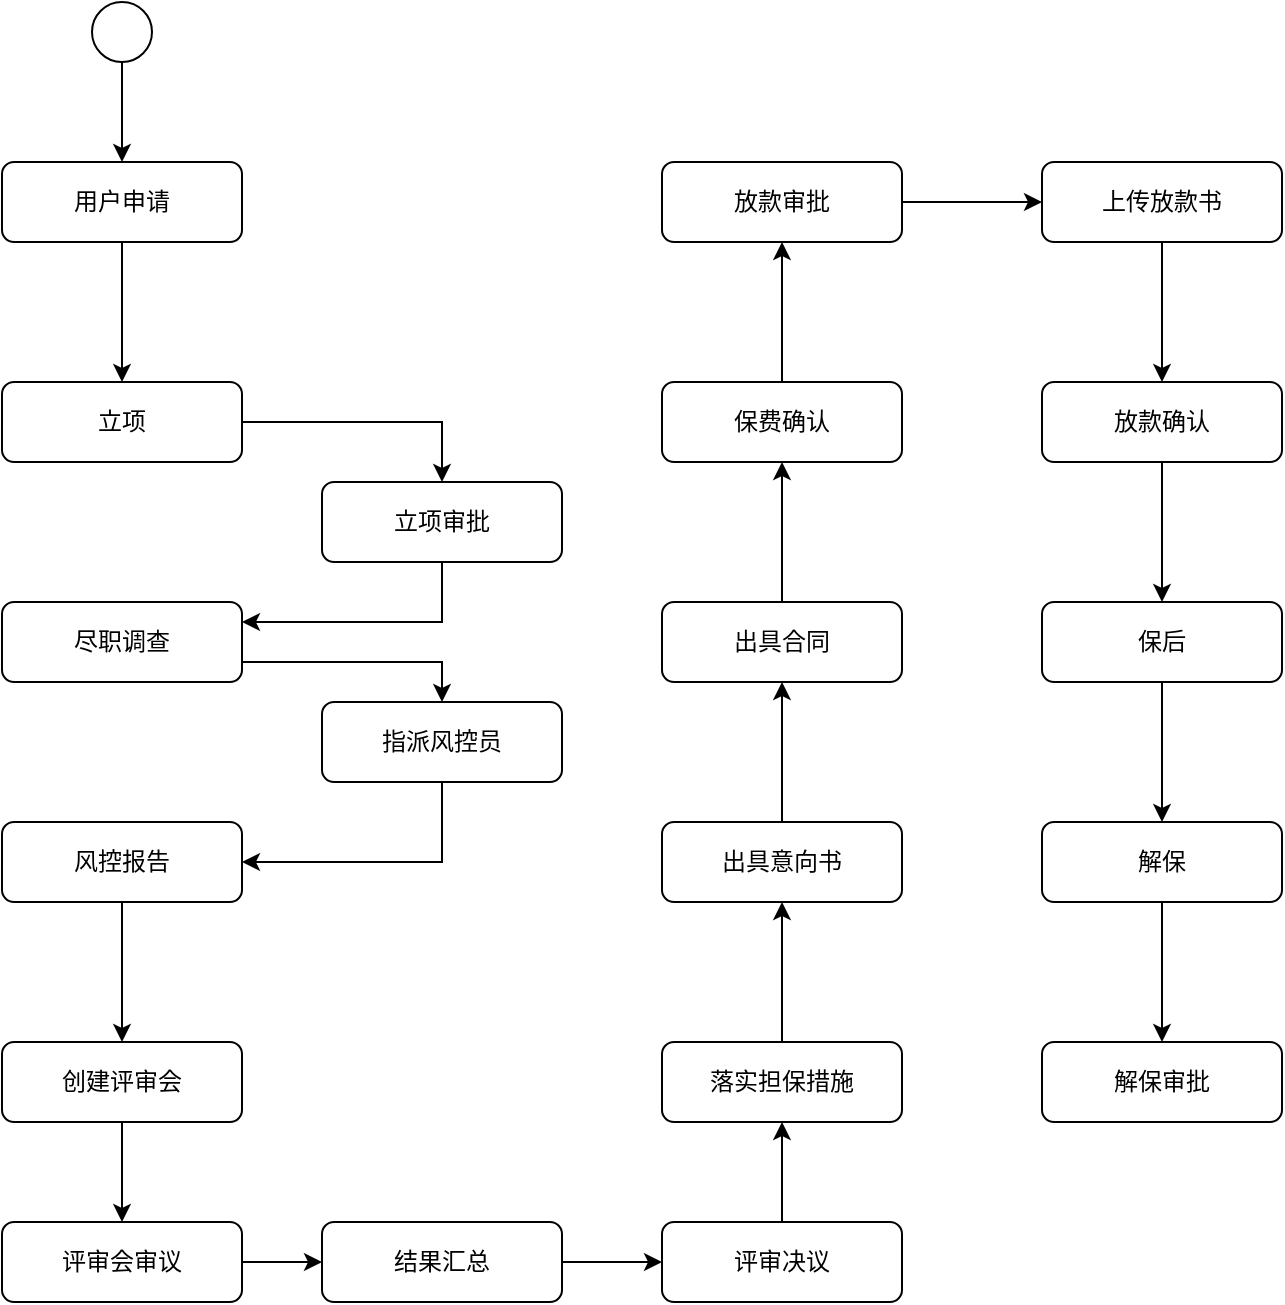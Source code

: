 <mxfile version="20.8.20" type="github">
  <diagram id="C5RBs43oDa-KdzZeNtuy" name="Page-1">
    <mxGraphModel dx="794" dy="418" grid="1" gridSize="10" guides="1" tooltips="1" connect="1" arrows="1" fold="1" page="1" pageScale="1" pageWidth="827" pageHeight="1169" math="0" shadow="0">
      <root>
        <mxCell id="WIyWlLk6GJQsqaUBKTNV-0" />
        <mxCell id="WIyWlLk6GJQsqaUBKTNV-1" parent="WIyWlLk6GJQsqaUBKTNV-0" />
        <mxCell id="7_4kU2Y22jmf8Yd3G_7t-3" value="" style="edgeStyle=orthogonalEdgeStyle;rounded=0;orthogonalLoop=1;jettySize=auto;html=1;" edge="1" parent="WIyWlLk6GJQsqaUBKTNV-1" source="WIyWlLk6GJQsqaUBKTNV-3" target="7_4kU2Y22jmf8Yd3G_7t-2">
          <mxGeometry relative="1" as="geometry" />
        </mxCell>
        <mxCell id="WIyWlLk6GJQsqaUBKTNV-3" value="用户申请" style="rounded=1;whiteSpace=wrap;html=1;fontSize=12;glass=0;strokeWidth=1;shadow=0;" parent="WIyWlLk6GJQsqaUBKTNV-1" vertex="1">
          <mxGeometry x="160" y="120" width="120" height="40" as="geometry" />
        </mxCell>
        <mxCell id="7_4kU2Y22jmf8Yd3G_7t-1" value="" style="edgeStyle=orthogonalEdgeStyle;rounded=0;orthogonalLoop=1;jettySize=auto;html=1;" edge="1" parent="WIyWlLk6GJQsqaUBKTNV-1" source="7_4kU2Y22jmf8Yd3G_7t-0" target="WIyWlLk6GJQsqaUBKTNV-3">
          <mxGeometry relative="1" as="geometry" />
        </mxCell>
        <mxCell id="7_4kU2Y22jmf8Yd3G_7t-0" value="" style="ellipse;whiteSpace=wrap;html=1;aspect=fixed;" vertex="1" parent="WIyWlLk6GJQsqaUBKTNV-1">
          <mxGeometry x="205" y="40" width="30" height="30" as="geometry" />
        </mxCell>
        <mxCell id="7_4kU2Y22jmf8Yd3G_7t-11" value="" style="edgeStyle=orthogonalEdgeStyle;rounded=0;orthogonalLoop=1;jettySize=auto;html=1;" edge="1" parent="WIyWlLk6GJQsqaUBKTNV-1" source="7_4kU2Y22jmf8Yd3G_7t-2" target="7_4kU2Y22jmf8Yd3G_7t-10">
          <mxGeometry relative="1" as="geometry" />
        </mxCell>
        <mxCell id="7_4kU2Y22jmf8Yd3G_7t-2" value="立项" style="rounded=1;whiteSpace=wrap;html=1;fontSize=12;glass=0;strokeWidth=1;shadow=0;" vertex="1" parent="WIyWlLk6GJQsqaUBKTNV-1">
          <mxGeometry x="160" y="230" width="120" height="40" as="geometry" />
        </mxCell>
        <mxCell id="7_4kU2Y22jmf8Yd3G_7t-16" style="edgeStyle=orthogonalEdgeStyle;rounded=0;orthogonalLoop=1;jettySize=auto;html=1;exitX=1;exitY=0.75;exitDx=0;exitDy=0;entryX=0.5;entryY=0;entryDx=0;entryDy=0;" edge="1" parent="WIyWlLk6GJQsqaUBKTNV-1" source="7_4kU2Y22jmf8Yd3G_7t-4" target="7_4kU2Y22jmf8Yd3G_7t-15">
          <mxGeometry relative="1" as="geometry" />
        </mxCell>
        <mxCell id="7_4kU2Y22jmf8Yd3G_7t-4" value="尽职调查" style="rounded=1;whiteSpace=wrap;html=1;fontSize=12;glass=0;strokeWidth=1;shadow=0;" vertex="1" parent="WIyWlLk6GJQsqaUBKTNV-1">
          <mxGeometry x="160" y="340" width="120" height="40" as="geometry" />
        </mxCell>
        <mxCell id="7_4kU2Y22jmf8Yd3G_7t-9" value="" style="edgeStyle=orthogonalEdgeStyle;rounded=0;orthogonalLoop=1;jettySize=auto;html=1;" edge="1" parent="WIyWlLk6GJQsqaUBKTNV-1" source="7_4kU2Y22jmf8Yd3G_7t-6" target="7_4kU2Y22jmf8Yd3G_7t-8">
          <mxGeometry relative="1" as="geometry" />
        </mxCell>
        <mxCell id="7_4kU2Y22jmf8Yd3G_7t-6" value="风控报告" style="rounded=1;whiteSpace=wrap;html=1;fontSize=12;glass=0;strokeWidth=1;shadow=0;" vertex="1" parent="WIyWlLk6GJQsqaUBKTNV-1">
          <mxGeometry x="160" y="450" width="120" height="40" as="geometry" />
        </mxCell>
        <mxCell id="7_4kU2Y22jmf8Yd3G_7t-19" value="" style="edgeStyle=orthogonalEdgeStyle;rounded=0;orthogonalLoop=1;jettySize=auto;html=1;" edge="1" parent="WIyWlLk6GJQsqaUBKTNV-1" source="7_4kU2Y22jmf8Yd3G_7t-8" target="7_4kU2Y22jmf8Yd3G_7t-18">
          <mxGeometry relative="1" as="geometry" />
        </mxCell>
        <mxCell id="7_4kU2Y22jmf8Yd3G_7t-8" value="创建评审会" style="rounded=1;whiteSpace=wrap;html=1;fontSize=12;glass=0;strokeWidth=1;shadow=0;" vertex="1" parent="WIyWlLk6GJQsqaUBKTNV-1">
          <mxGeometry x="160" y="560" width="120" height="40" as="geometry" />
        </mxCell>
        <mxCell id="7_4kU2Y22jmf8Yd3G_7t-14" style="edgeStyle=orthogonalEdgeStyle;rounded=0;orthogonalLoop=1;jettySize=auto;html=1;entryX=1;entryY=0.25;entryDx=0;entryDy=0;exitX=0.5;exitY=1;exitDx=0;exitDy=0;" edge="1" parent="WIyWlLk6GJQsqaUBKTNV-1" source="7_4kU2Y22jmf8Yd3G_7t-10" target="7_4kU2Y22jmf8Yd3G_7t-4">
          <mxGeometry relative="1" as="geometry" />
        </mxCell>
        <mxCell id="7_4kU2Y22jmf8Yd3G_7t-10" value="立项审批" style="rounded=1;whiteSpace=wrap;html=1;fontSize=12;glass=0;strokeWidth=1;shadow=0;" vertex="1" parent="WIyWlLk6GJQsqaUBKTNV-1">
          <mxGeometry x="320" y="280" width="120" height="40" as="geometry" />
        </mxCell>
        <mxCell id="7_4kU2Y22jmf8Yd3G_7t-17" style="edgeStyle=orthogonalEdgeStyle;rounded=0;orthogonalLoop=1;jettySize=auto;html=1;exitX=0.5;exitY=1;exitDx=0;exitDy=0;entryX=1;entryY=0.5;entryDx=0;entryDy=0;" edge="1" parent="WIyWlLk6GJQsqaUBKTNV-1" source="7_4kU2Y22jmf8Yd3G_7t-15" target="7_4kU2Y22jmf8Yd3G_7t-6">
          <mxGeometry relative="1" as="geometry" />
        </mxCell>
        <mxCell id="7_4kU2Y22jmf8Yd3G_7t-15" value="指派风控员" style="rounded=1;whiteSpace=wrap;html=1;fontSize=12;glass=0;strokeWidth=1;shadow=0;" vertex="1" parent="WIyWlLk6GJQsqaUBKTNV-1">
          <mxGeometry x="320" y="390" width="120" height="40" as="geometry" />
        </mxCell>
        <mxCell id="7_4kU2Y22jmf8Yd3G_7t-21" value="" style="edgeStyle=orthogonalEdgeStyle;rounded=0;orthogonalLoop=1;jettySize=auto;html=1;" edge="1" parent="WIyWlLk6GJQsqaUBKTNV-1" source="7_4kU2Y22jmf8Yd3G_7t-18" target="7_4kU2Y22jmf8Yd3G_7t-20">
          <mxGeometry relative="1" as="geometry" />
        </mxCell>
        <mxCell id="7_4kU2Y22jmf8Yd3G_7t-18" value="评审会审议" style="rounded=1;whiteSpace=wrap;html=1;fontSize=12;glass=0;strokeWidth=1;shadow=0;" vertex="1" parent="WIyWlLk6GJQsqaUBKTNV-1">
          <mxGeometry x="160" y="650" width="120" height="40" as="geometry" />
        </mxCell>
        <mxCell id="7_4kU2Y22jmf8Yd3G_7t-23" value="" style="edgeStyle=orthogonalEdgeStyle;rounded=0;orthogonalLoop=1;jettySize=auto;html=1;" edge="1" parent="WIyWlLk6GJQsqaUBKTNV-1" source="7_4kU2Y22jmf8Yd3G_7t-20" target="7_4kU2Y22jmf8Yd3G_7t-22">
          <mxGeometry relative="1" as="geometry" />
        </mxCell>
        <mxCell id="7_4kU2Y22jmf8Yd3G_7t-20" value="结果汇总" style="rounded=1;whiteSpace=wrap;html=1;fontSize=12;glass=0;strokeWidth=1;shadow=0;" vertex="1" parent="WIyWlLk6GJQsqaUBKTNV-1">
          <mxGeometry x="320" y="650" width="120" height="40" as="geometry" />
        </mxCell>
        <mxCell id="7_4kU2Y22jmf8Yd3G_7t-35" value="" style="edgeStyle=orthogonalEdgeStyle;rounded=0;orthogonalLoop=1;jettySize=auto;html=1;" edge="1" parent="WIyWlLk6GJQsqaUBKTNV-1" source="7_4kU2Y22jmf8Yd3G_7t-22" target="7_4kU2Y22jmf8Yd3G_7t-24">
          <mxGeometry relative="1" as="geometry" />
        </mxCell>
        <mxCell id="7_4kU2Y22jmf8Yd3G_7t-22" value="评审决议" style="rounded=1;whiteSpace=wrap;html=1;fontSize=12;glass=0;strokeWidth=1;shadow=0;" vertex="1" parent="WIyWlLk6GJQsqaUBKTNV-1">
          <mxGeometry x="490" y="650" width="120" height="40" as="geometry" />
        </mxCell>
        <mxCell id="7_4kU2Y22jmf8Yd3G_7t-26" value="" style="edgeStyle=orthogonalEdgeStyle;rounded=0;orthogonalLoop=1;jettySize=auto;html=1;" edge="1" parent="WIyWlLk6GJQsqaUBKTNV-1" source="7_4kU2Y22jmf8Yd3G_7t-24" target="7_4kU2Y22jmf8Yd3G_7t-25">
          <mxGeometry relative="1" as="geometry" />
        </mxCell>
        <mxCell id="7_4kU2Y22jmf8Yd3G_7t-24" value="落实担保措施" style="rounded=1;whiteSpace=wrap;html=1;fontSize=12;glass=0;strokeWidth=1;shadow=0;" vertex="1" parent="WIyWlLk6GJQsqaUBKTNV-1">
          <mxGeometry x="490" y="560" width="120" height="40" as="geometry" />
        </mxCell>
        <mxCell id="7_4kU2Y22jmf8Yd3G_7t-36" value="" style="edgeStyle=orthogonalEdgeStyle;rounded=0;orthogonalLoop=1;jettySize=auto;html=1;" edge="1" parent="WIyWlLk6GJQsqaUBKTNV-1" source="7_4kU2Y22jmf8Yd3G_7t-25" target="7_4kU2Y22jmf8Yd3G_7t-27">
          <mxGeometry relative="1" as="geometry" />
        </mxCell>
        <mxCell id="7_4kU2Y22jmf8Yd3G_7t-25" value="出具意向书" style="rounded=1;whiteSpace=wrap;html=1;fontSize=12;glass=0;strokeWidth=1;shadow=0;" vertex="1" parent="WIyWlLk6GJQsqaUBKTNV-1">
          <mxGeometry x="490" y="450" width="120" height="40" as="geometry" />
        </mxCell>
        <mxCell id="7_4kU2Y22jmf8Yd3G_7t-37" value="" style="edgeStyle=orthogonalEdgeStyle;rounded=0;orthogonalLoop=1;jettySize=auto;html=1;" edge="1" parent="WIyWlLk6GJQsqaUBKTNV-1" source="7_4kU2Y22jmf8Yd3G_7t-27" target="7_4kU2Y22jmf8Yd3G_7t-28">
          <mxGeometry relative="1" as="geometry" />
        </mxCell>
        <mxCell id="7_4kU2Y22jmf8Yd3G_7t-27" value="出具合同" style="rounded=1;whiteSpace=wrap;html=1;fontSize=12;glass=0;strokeWidth=1;shadow=0;" vertex="1" parent="WIyWlLk6GJQsqaUBKTNV-1">
          <mxGeometry x="490" y="340" width="120" height="40" as="geometry" />
        </mxCell>
        <mxCell id="7_4kU2Y22jmf8Yd3G_7t-38" value="" style="edgeStyle=orthogonalEdgeStyle;rounded=0;orthogonalLoop=1;jettySize=auto;html=1;" edge="1" parent="WIyWlLk6GJQsqaUBKTNV-1" source="7_4kU2Y22jmf8Yd3G_7t-28" target="7_4kU2Y22jmf8Yd3G_7t-29">
          <mxGeometry relative="1" as="geometry" />
        </mxCell>
        <mxCell id="7_4kU2Y22jmf8Yd3G_7t-28" value="保费确认" style="rounded=1;whiteSpace=wrap;html=1;fontSize=12;glass=0;strokeWidth=1;shadow=0;" vertex="1" parent="WIyWlLk6GJQsqaUBKTNV-1">
          <mxGeometry x="490" y="230" width="120" height="40" as="geometry" />
        </mxCell>
        <mxCell id="7_4kU2Y22jmf8Yd3G_7t-39" value="" style="edgeStyle=orthogonalEdgeStyle;rounded=0;orthogonalLoop=1;jettySize=auto;html=1;" edge="1" parent="WIyWlLk6GJQsqaUBKTNV-1" source="7_4kU2Y22jmf8Yd3G_7t-29" target="7_4kU2Y22jmf8Yd3G_7t-30">
          <mxGeometry relative="1" as="geometry" />
        </mxCell>
        <mxCell id="7_4kU2Y22jmf8Yd3G_7t-29" value="放款审批" style="rounded=1;whiteSpace=wrap;html=1;fontSize=12;glass=0;strokeWidth=1;shadow=0;" vertex="1" parent="WIyWlLk6GJQsqaUBKTNV-1">
          <mxGeometry x="490" y="120" width="120" height="40" as="geometry" />
        </mxCell>
        <mxCell id="7_4kU2Y22jmf8Yd3G_7t-40" value="" style="edgeStyle=orthogonalEdgeStyle;rounded=0;orthogonalLoop=1;jettySize=auto;html=1;" edge="1" parent="WIyWlLk6GJQsqaUBKTNV-1" source="7_4kU2Y22jmf8Yd3G_7t-30" target="7_4kU2Y22jmf8Yd3G_7t-31">
          <mxGeometry relative="1" as="geometry" />
        </mxCell>
        <mxCell id="7_4kU2Y22jmf8Yd3G_7t-30" value="上传放款书" style="rounded=1;whiteSpace=wrap;html=1;fontSize=12;glass=0;strokeWidth=1;shadow=0;" vertex="1" parent="WIyWlLk6GJQsqaUBKTNV-1">
          <mxGeometry x="680" y="120" width="120" height="40" as="geometry" />
        </mxCell>
        <mxCell id="7_4kU2Y22jmf8Yd3G_7t-41" value="" style="edgeStyle=orthogonalEdgeStyle;rounded=0;orthogonalLoop=1;jettySize=auto;html=1;" edge="1" parent="WIyWlLk6GJQsqaUBKTNV-1" source="7_4kU2Y22jmf8Yd3G_7t-31" target="7_4kU2Y22jmf8Yd3G_7t-32">
          <mxGeometry relative="1" as="geometry" />
        </mxCell>
        <mxCell id="7_4kU2Y22jmf8Yd3G_7t-31" value="放款确认" style="rounded=1;whiteSpace=wrap;html=1;fontSize=12;glass=0;strokeWidth=1;shadow=0;" vertex="1" parent="WIyWlLk6GJQsqaUBKTNV-1">
          <mxGeometry x="680" y="230" width="120" height="40" as="geometry" />
        </mxCell>
        <mxCell id="7_4kU2Y22jmf8Yd3G_7t-42" value="" style="edgeStyle=orthogonalEdgeStyle;rounded=0;orthogonalLoop=1;jettySize=auto;html=1;" edge="1" parent="WIyWlLk6GJQsqaUBKTNV-1" source="7_4kU2Y22jmf8Yd3G_7t-32" target="7_4kU2Y22jmf8Yd3G_7t-33">
          <mxGeometry relative="1" as="geometry" />
        </mxCell>
        <mxCell id="7_4kU2Y22jmf8Yd3G_7t-32" value="保后" style="rounded=1;whiteSpace=wrap;html=1;fontSize=12;glass=0;strokeWidth=1;shadow=0;" vertex="1" parent="WIyWlLk6GJQsqaUBKTNV-1">
          <mxGeometry x="680" y="340" width="120" height="40" as="geometry" />
        </mxCell>
        <mxCell id="7_4kU2Y22jmf8Yd3G_7t-43" value="" style="edgeStyle=orthogonalEdgeStyle;rounded=0;orthogonalLoop=1;jettySize=auto;html=1;" edge="1" parent="WIyWlLk6GJQsqaUBKTNV-1" source="7_4kU2Y22jmf8Yd3G_7t-33" target="7_4kU2Y22jmf8Yd3G_7t-34">
          <mxGeometry relative="1" as="geometry" />
        </mxCell>
        <mxCell id="7_4kU2Y22jmf8Yd3G_7t-33" value="解保" style="rounded=1;whiteSpace=wrap;html=1;fontSize=12;glass=0;strokeWidth=1;shadow=0;" vertex="1" parent="WIyWlLk6GJQsqaUBKTNV-1">
          <mxGeometry x="680" y="450" width="120" height="40" as="geometry" />
        </mxCell>
        <mxCell id="7_4kU2Y22jmf8Yd3G_7t-34" value="解保审批" style="rounded=1;whiteSpace=wrap;html=1;fontSize=12;glass=0;strokeWidth=1;shadow=0;" vertex="1" parent="WIyWlLk6GJQsqaUBKTNV-1">
          <mxGeometry x="680" y="560" width="120" height="40" as="geometry" />
        </mxCell>
      </root>
    </mxGraphModel>
  </diagram>
</mxfile>
